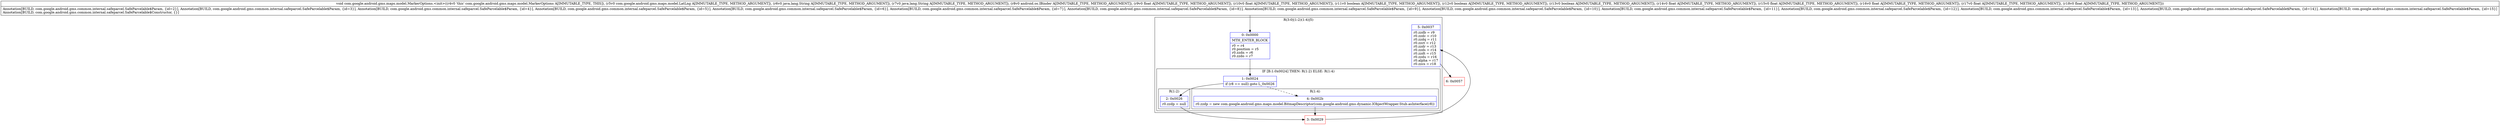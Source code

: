 digraph "CFG forcom.google.android.gms.maps.model.MarkerOptions.\<init\>(Lcom\/google\/android\/gms\/maps\/model\/LatLng;Ljava\/lang\/String;Ljava\/lang\/String;Landroid\/os\/IBinder;FFZZZFFFFF)V" {
subgraph cluster_Region_1641276987 {
label = "R(3:0|(1:2)(1:4)|5)";
node [shape=record,color=blue];
Node_0 [shape=record,label="{0\:\ 0x0000|MTH_ENTER_BLOCK\l|r0 = r4\lr0.position = r5\lr0.zzdn = r6\lr0.zzdo = r7\l}"];
subgraph cluster_IfRegion_1496603043 {
label = "IF [B:1:0x0024] THEN: R(1:2) ELSE: R(1:4)";
node [shape=record,color=blue];
Node_1 [shape=record,label="{1\:\ 0x0024|if (r8 == null) goto L_0x0026\l}"];
subgraph cluster_Region_935284220 {
label = "R(1:2)";
node [shape=record,color=blue];
Node_2 [shape=record,label="{2\:\ 0x0026|r0.zzdp = null\l}"];
}
subgraph cluster_Region_708724844 {
label = "R(1:4)";
node [shape=record,color=blue];
Node_4 [shape=record,label="{4\:\ 0x002b|r0.zzdp = new com.google.android.gms.maps.model.BitmapDescriptor(com.google.android.gms.dynamic.IObjectWrapper.Stub.asInterface(r8))\l}"];
}
}
Node_5 [shape=record,label="{5\:\ 0x0037|r0.zzdb = r9\lr0.zzdc = r10\lr0.zzdq = r11\lr0.zzct = r12\lr0.zzdr = r13\lr0.zzds = r14\lr0.zzdt = r15\lr0.zzdu = r16\lr0.alpha = r17\lr0.zzcs = r18\l}"];
}
Node_3 [shape=record,color=red,label="{3\:\ 0x0029}"];
Node_6 [shape=record,color=red,label="{6\:\ 0x0057}"];
MethodNode[shape=record,label="{void com.google.android.gms.maps.model.MarkerOptions.\<init\>((r4v0 'this' com.google.android.gms.maps.model.MarkerOptions A[IMMUTABLE_TYPE, THIS]), (r5v0 com.google.android.gms.maps.model.LatLng A[IMMUTABLE_TYPE, METHOD_ARGUMENT]), (r6v0 java.lang.String A[IMMUTABLE_TYPE, METHOD_ARGUMENT]), (r7v0 java.lang.String A[IMMUTABLE_TYPE, METHOD_ARGUMENT]), (r8v0 android.os.IBinder A[IMMUTABLE_TYPE, METHOD_ARGUMENT]), (r9v0 float A[IMMUTABLE_TYPE, METHOD_ARGUMENT]), (r10v0 float A[IMMUTABLE_TYPE, METHOD_ARGUMENT]), (r11v0 boolean A[IMMUTABLE_TYPE, METHOD_ARGUMENT]), (r12v0 boolean A[IMMUTABLE_TYPE, METHOD_ARGUMENT]), (r13v0 boolean A[IMMUTABLE_TYPE, METHOD_ARGUMENT]), (r14v0 float A[IMMUTABLE_TYPE, METHOD_ARGUMENT]), (r15v0 float A[IMMUTABLE_TYPE, METHOD_ARGUMENT]), (r16v0 float A[IMMUTABLE_TYPE, METHOD_ARGUMENT]), (r17v0 float A[IMMUTABLE_TYPE, METHOD_ARGUMENT]), (r18v0 float A[IMMUTABLE_TYPE, METHOD_ARGUMENT]))  | Annotation[BUILD, com.google.android.gms.common.internal.safeparcel.SafeParcelable$Param, \{id=2\}], Annotation[BUILD, com.google.android.gms.common.internal.safeparcel.SafeParcelable$Param, \{id=3\}], Annotation[BUILD, com.google.android.gms.common.internal.safeparcel.SafeParcelable$Param, \{id=4\}], Annotation[BUILD, com.google.android.gms.common.internal.safeparcel.SafeParcelable$Param, \{id=5\}], Annotation[BUILD, com.google.android.gms.common.internal.safeparcel.SafeParcelable$Param, \{id=6\}], Annotation[BUILD, com.google.android.gms.common.internal.safeparcel.SafeParcelable$Param, \{id=7\}], Annotation[BUILD, com.google.android.gms.common.internal.safeparcel.SafeParcelable$Param, \{id=8\}], Annotation[BUILD, com.google.android.gms.common.internal.safeparcel.SafeParcelable$Param, \{id=9\}], Annotation[BUILD, com.google.android.gms.common.internal.safeparcel.SafeParcelable$Param, \{id=10\}], Annotation[BUILD, com.google.android.gms.common.internal.safeparcel.SafeParcelable$Param, \{id=11\}], Annotation[BUILD, com.google.android.gms.common.internal.safeparcel.SafeParcelable$Param, \{id=12\}], Annotation[BUILD, com.google.android.gms.common.internal.safeparcel.SafeParcelable$Param, \{id=13\}], Annotation[BUILD, com.google.android.gms.common.internal.safeparcel.SafeParcelable$Param, \{id=14\}], Annotation[BUILD, com.google.android.gms.common.internal.safeparcel.SafeParcelable$Param, \{id=15\}]\lAnnotation[BUILD, com.google.android.gms.common.internal.safeparcel.SafeParcelable$Constructor, \{\}]\l}"];
MethodNode -> Node_0;
Node_0 -> Node_1;
Node_1 -> Node_2;
Node_1 -> Node_4[style=dashed];
Node_2 -> Node_3;
Node_4 -> Node_3;
Node_5 -> Node_6;
Node_3 -> Node_5;
}

